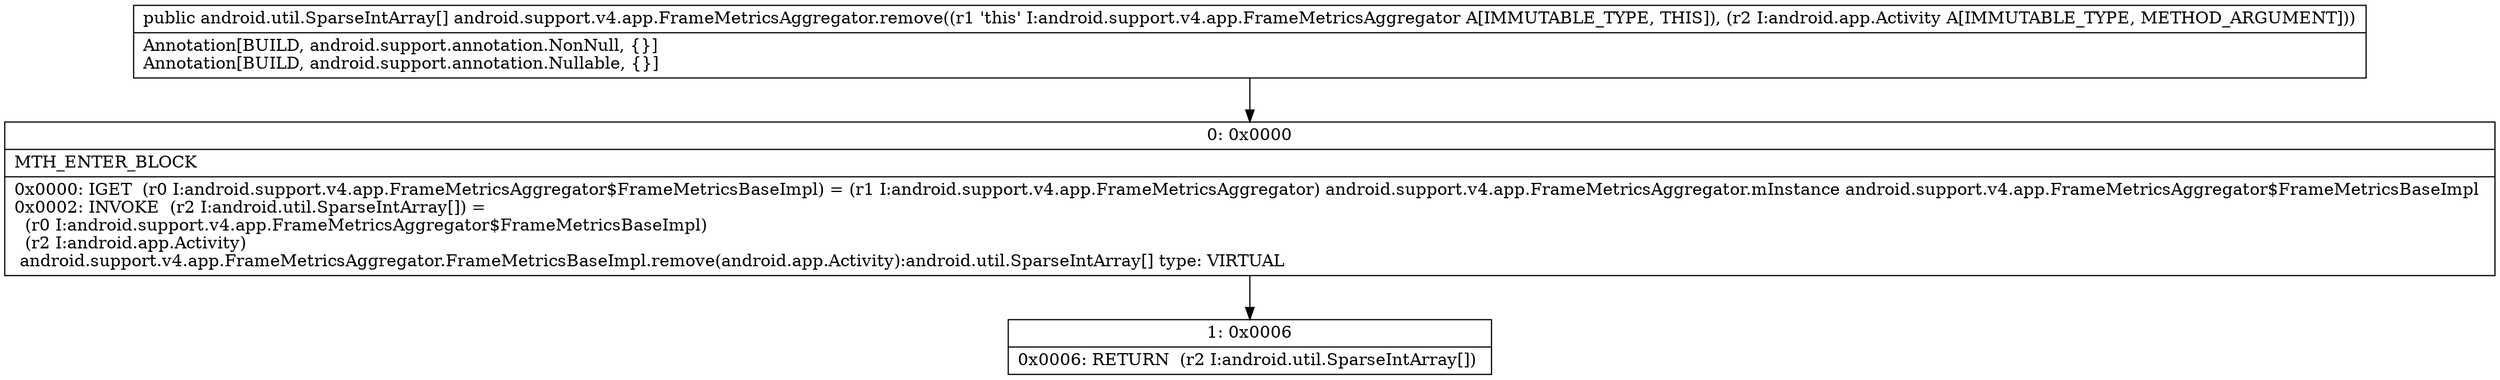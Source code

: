 digraph "CFG forandroid.support.v4.app.FrameMetricsAggregator.remove(Landroid\/app\/Activity;)[Landroid\/util\/SparseIntArray;" {
Node_0 [shape=record,label="{0\:\ 0x0000|MTH_ENTER_BLOCK\l|0x0000: IGET  (r0 I:android.support.v4.app.FrameMetricsAggregator$FrameMetricsBaseImpl) = (r1 I:android.support.v4.app.FrameMetricsAggregator) android.support.v4.app.FrameMetricsAggregator.mInstance android.support.v4.app.FrameMetricsAggregator$FrameMetricsBaseImpl \l0x0002: INVOKE  (r2 I:android.util.SparseIntArray[]) = \l  (r0 I:android.support.v4.app.FrameMetricsAggregator$FrameMetricsBaseImpl)\l  (r2 I:android.app.Activity)\l android.support.v4.app.FrameMetricsAggregator.FrameMetricsBaseImpl.remove(android.app.Activity):android.util.SparseIntArray[] type: VIRTUAL \l}"];
Node_1 [shape=record,label="{1\:\ 0x0006|0x0006: RETURN  (r2 I:android.util.SparseIntArray[]) \l}"];
MethodNode[shape=record,label="{public android.util.SparseIntArray[] android.support.v4.app.FrameMetricsAggregator.remove((r1 'this' I:android.support.v4.app.FrameMetricsAggregator A[IMMUTABLE_TYPE, THIS]), (r2 I:android.app.Activity A[IMMUTABLE_TYPE, METHOD_ARGUMENT]))  | Annotation[BUILD, android.support.annotation.NonNull, \{\}]\lAnnotation[BUILD, android.support.annotation.Nullable, \{\}]\l}"];
MethodNode -> Node_0;
Node_0 -> Node_1;
}

